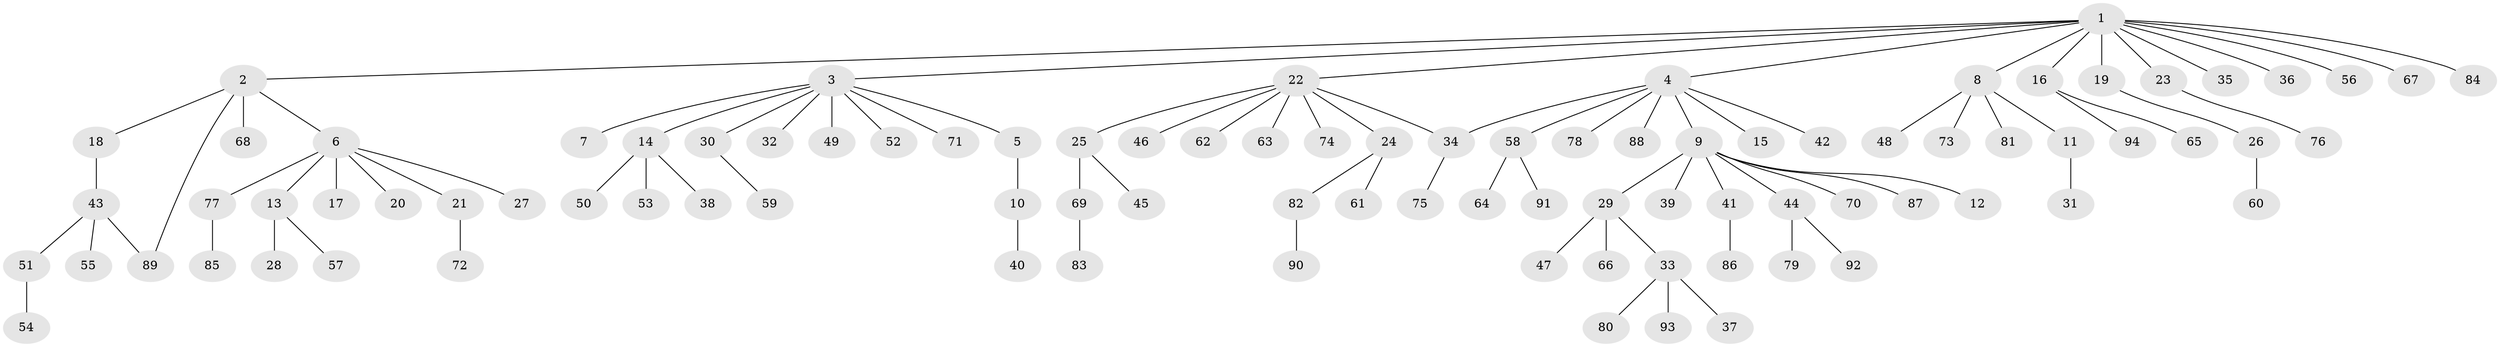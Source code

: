 // Generated by graph-tools (version 1.1) at 2025/14/03/09/25 04:14:47]
// undirected, 94 vertices, 95 edges
graph export_dot {
graph [start="1"]
  node [color=gray90,style=filled];
  1;
  2;
  3;
  4;
  5;
  6;
  7;
  8;
  9;
  10;
  11;
  12;
  13;
  14;
  15;
  16;
  17;
  18;
  19;
  20;
  21;
  22;
  23;
  24;
  25;
  26;
  27;
  28;
  29;
  30;
  31;
  32;
  33;
  34;
  35;
  36;
  37;
  38;
  39;
  40;
  41;
  42;
  43;
  44;
  45;
  46;
  47;
  48;
  49;
  50;
  51;
  52;
  53;
  54;
  55;
  56;
  57;
  58;
  59;
  60;
  61;
  62;
  63;
  64;
  65;
  66;
  67;
  68;
  69;
  70;
  71;
  72;
  73;
  74;
  75;
  76;
  77;
  78;
  79;
  80;
  81;
  82;
  83;
  84;
  85;
  86;
  87;
  88;
  89;
  90;
  91;
  92;
  93;
  94;
  1 -- 2;
  1 -- 3;
  1 -- 4;
  1 -- 8;
  1 -- 16;
  1 -- 19;
  1 -- 22;
  1 -- 23;
  1 -- 35;
  1 -- 36;
  1 -- 56;
  1 -- 67;
  1 -- 84;
  2 -- 6;
  2 -- 18;
  2 -- 68;
  2 -- 89;
  3 -- 5;
  3 -- 7;
  3 -- 14;
  3 -- 30;
  3 -- 32;
  3 -- 49;
  3 -- 52;
  3 -- 71;
  4 -- 9;
  4 -- 15;
  4 -- 34;
  4 -- 42;
  4 -- 58;
  4 -- 78;
  4 -- 88;
  5 -- 10;
  6 -- 13;
  6 -- 17;
  6 -- 20;
  6 -- 21;
  6 -- 27;
  6 -- 77;
  8 -- 11;
  8 -- 48;
  8 -- 73;
  8 -- 81;
  9 -- 12;
  9 -- 29;
  9 -- 39;
  9 -- 41;
  9 -- 44;
  9 -- 70;
  9 -- 87;
  10 -- 40;
  11 -- 31;
  13 -- 28;
  13 -- 57;
  14 -- 38;
  14 -- 50;
  14 -- 53;
  16 -- 65;
  16 -- 94;
  18 -- 43;
  19 -- 26;
  21 -- 72;
  22 -- 24;
  22 -- 25;
  22 -- 34;
  22 -- 46;
  22 -- 62;
  22 -- 63;
  22 -- 74;
  23 -- 76;
  24 -- 61;
  24 -- 82;
  25 -- 45;
  25 -- 69;
  26 -- 60;
  29 -- 33;
  29 -- 47;
  29 -- 66;
  30 -- 59;
  33 -- 37;
  33 -- 80;
  33 -- 93;
  34 -- 75;
  41 -- 86;
  43 -- 51;
  43 -- 55;
  43 -- 89;
  44 -- 79;
  44 -- 92;
  51 -- 54;
  58 -- 64;
  58 -- 91;
  69 -- 83;
  77 -- 85;
  82 -- 90;
}
